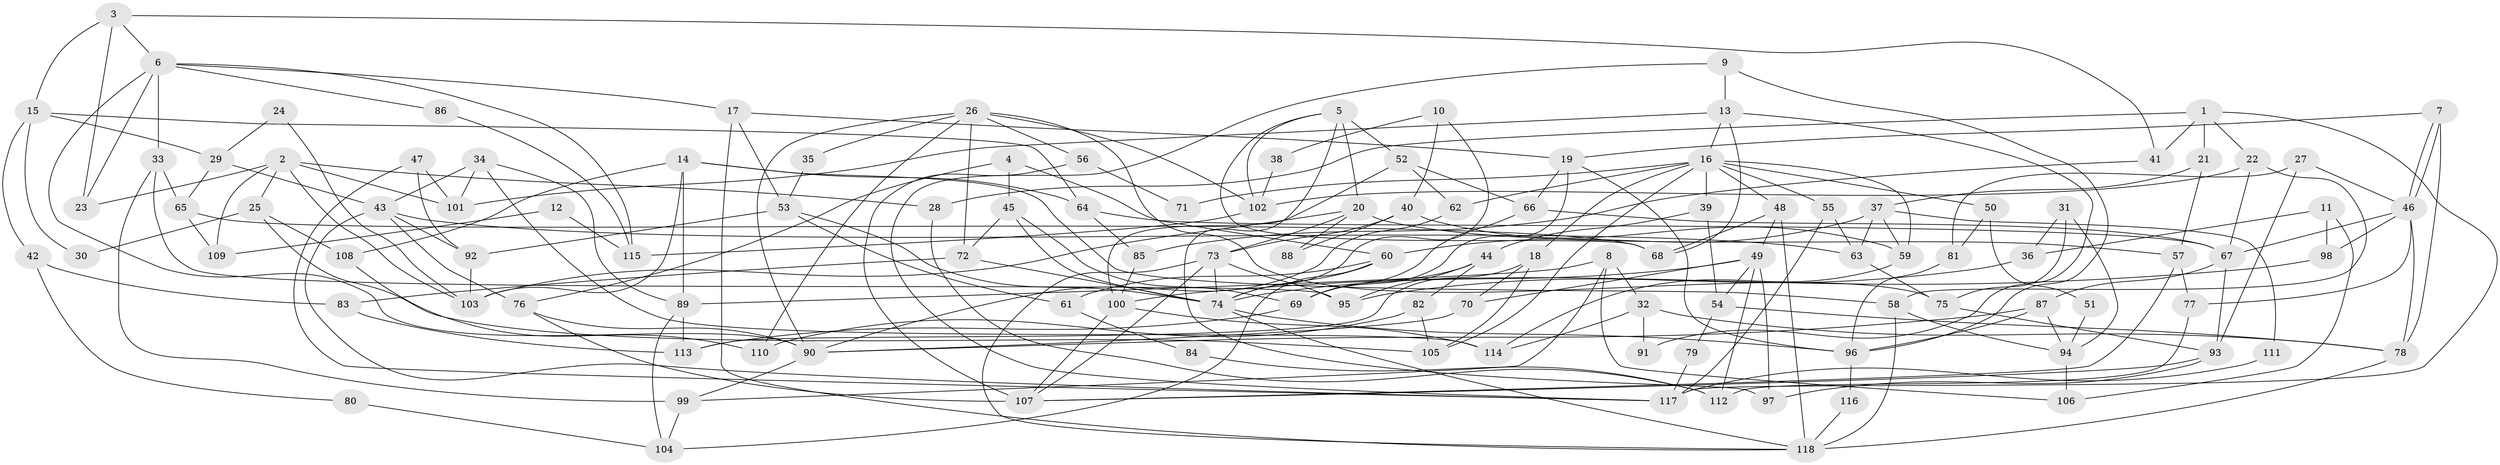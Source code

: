 // Generated by graph-tools (version 1.1) at 2025/36/03/09/25 02:36:20]
// undirected, 118 vertices, 236 edges
graph export_dot {
graph [start="1"]
  node [color=gray90,style=filled];
  1;
  2;
  3;
  4;
  5;
  6;
  7;
  8;
  9;
  10;
  11;
  12;
  13;
  14;
  15;
  16;
  17;
  18;
  19;
  20;
  21;
  22;
  23;
  24;
  25;
  26;
  27;
  28;
  29;
  30;
  31;
  32;
  33;
  34;
  35;
  36;
  37;
  38;
  39;
  40;
  41;
  42;
  43;
  44;
  45;
  46;
  47;
  48;
  49;
  50;
  51;
  52;
  53;
  54;
  55;
  56;
  57;
  58;
  59;
  60;
  61;
  62;
  63;
  64;
  65;
  66;
  67;
  68;
  69;
  70;
  71;
  72;
  73;
  74;
  75;
  76;
  77;
  78;
  79;
  80;
  81;
  82;
  83;
  84;
  85;
  86;
  87;
  88;
  89;
  90;
  91;
  92;
  93;
  94;
  95;
  96;
  97;
  98;
  99;
  100;
  101;
  102;
  103;
  104;
  105;
  106;
  107;
  108;
  109;
  110;
  111;
  112;
  113;
  114;
  115;
  116;
  117;
  118;
  1 -- 117;
  1 -- 22;
  1 -- 21;
  1 -- 28;
  1 -- 41;
  2 -- 103;
  2 -- 101;
  2 -- 23;
  2 -- 25;
  2 -- 28;
  2 -- 109;
  3 -- 15;
  3 -- 6;
  3 -- 23;
  3 -- 41;
  4 -- 60;
  4 -- 76;
  4 -- 45;
  5 -- 20;
  5 -- 68;
  5 -- 52;
  5 -- 97;
  5 -- 102;
  6 -- 90;
  6 -- 23;
  6 -- 17;
  6 -- 33;
  6 -- 86;
  6 -- 115;
  7 -- 46;
  7 -- 46;
  7 -- 78;
  7 -- 19;
  8 -- 89;
  8 -- 99;
  8 -- 32;
  8 -- 106;
  9 -- 96;
  9 -- 117;
  9 -- 13;
  10 -- 40;
  10 -- 74;
  10 -- 38;
  11 -- 98;
  11 -- 106;
  11 -- 36;
  12 -- 115;
  12 -- 109;
  13 -- 16;
  13 -- 68;
  13 -- 91;
  13 -- 101;
  14 -- 64;
  14 -- 108;
  14 -- 58;
  14 -- 89;
  14 -- 103;
  15 -- 64;
  15 -- 29;
  15 -- 30;
  15 -- 42;
  16 -- 18;
  16 -- 62;
  16 -- 39;
  16 -- 48;
  16 -- 50;
  16 -- 55;
  16 -- 59;
  16 -- 71;
  16 -- 105;
  17 -- 19;
  17 -- 53;
  17 -- 118;
  18 -- 70;
  18 -- 113;
  18 -- 105;
  19 -- 69;
  19 -- 66;
  19 -- 96;
  20 -- 103;
  20 -- 73;
  20 -- 57;
  20 -- 88;
  21 -- 57;
  21 -- 37;
  22 -- 58;
  22 -- 67;
  22 -- 102;
  24 -- 29;
  24 -- 103;
  25 -- 105;
  25 -- 30;
  25 -- 108;
  26 -- 72;
  26 -- 102;
  26 -- 35;
  26 -- 56;
  26 -- 75;
  26 -- 90;
  26 -- 110;
  27 -- 93;
  27 -- 46;
  27 -- 81;
  28 -- 112;
  29 -- 43;
  29 -- 65;
  31 -- 75;
  31 -- 36;
  31 -- 94;
  32 -- 78;
  32 -- 91;
  32 -- 114;
  33 -- 99;
  33 -- 65;
  33 -- 95;
  34 -- 101;
  34 -- 43;
  34 -- 89;
  34 -- 114;
  35 -- 53;
  36 -- 95;
  37 -- 59;
  37 -- 60;
  37 -- 63;
  37 -- 111;
  38 -- 102;
  39 -- 54;
  39 -- 44;
  40 -- 59;
  40 -- 73;
  40 -- 88;
  41 -- 85;
  42 -- 83;
  42 -- 80;
  43 -- 76;
  43 -- 63;
  43 -- 92;
  43 -- 117;
  44 -- 69;
  44 -- 82;
  44 -- 95;
  45 -- 74;
  45 -- 69;
  45 -- 72;
  46 -- 67;
  46 -- 77;
  46 -- 78;
  46 -- 98;
  47 -- 92;
  47 -- 117;
  47 -- 101;
  48 -- 49;
  48 -- 68;
  48 -- 118;
  49 -- 74;
  49 -- 112;
  49 -- 54;
  49 -- 70;
  49 -- 97;
  50 -- 81;
  50 -- 51;
  51 -- 94;
  52 -- 100;
  52 -- 62;
  52 -- 66;
  53 -- 74;
  53 -- 61;
  53 -- 92;
  54 -- 78;
  54 -- 79;
  55 -- 63;
  55 -- 117;
  56 -- 107;
  56 -- 71;
  57 -- 107;
  57 -- 77;
  58 -- 118;
  58 -- 94;
  59 -- 114;
  60 -- 74;
  60 -- 61;
  60 -- 104;
  61 -- 84;
  62 -- 90;
  63 -- 75;
  64 -- 67;
  64 -- 85;
  65 -- 68;
  65 -- 109;
  66 -- 67;
  66 -- 69;
  67 -- 87;
  67 -- 93;
  69 -- 113;
  70 -- 90;
  72 -- 74;
  72 -- 83;
  73 -- 118;
  73 -- 95;
  73 -- 74;
  73 -- 107;
  74 -- 118;
  74 -- 96;
  75 -- 93;
  76 -- 90;
  76 -- 107;
  77 -- 112;
  78 -- 118;
  79 -- 117;
  80 -- 104;
  81 -- 96;
  82 -- 105;
  82 -- 110;
  83 -- 113;
  84 -- 112;
  85 -- 100;
  86 -- 115;
  87 -- 96;
  87 -- 94;
  87 -- 90;
  89 -- 104;
  89 -- 113;
  90 -- 99;
  92 -- 103;
  93 -- 97;
  93 -- 107;
  94 -- 106;
  96 -- 116;
  98 -- 100;
  99 -- 104;
  100 -- 114;
  100 -- 107;
  102 -- 115;
  108 -- 110;
  111 -- 117;
  116 -- 118;
}
